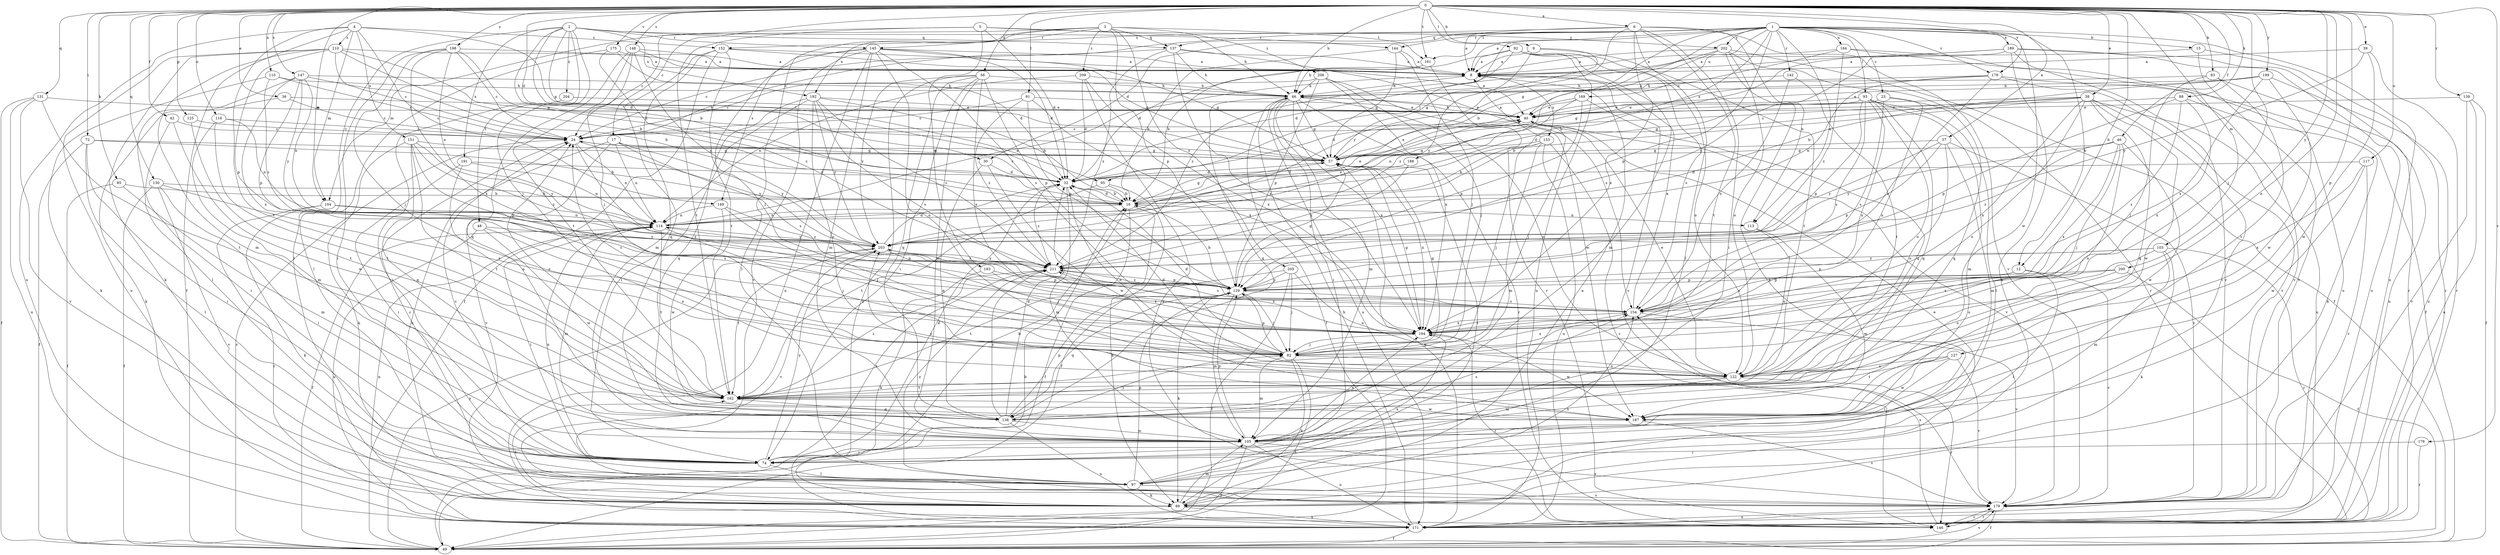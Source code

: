 strict digraph  {
0;
1;
2;
3;
4;
5;
6;
8;
9;
12;
15;
16;
17;
23;
24;
30;
32;
36;
37;
38;
39;
40;
42;
46;
48;
49;
56;
57;
66;
72;
74;
82;
83;
85;
88;
89;
91;
92;
93;
95;
97;
103;
104;
105;
110;
113;
114;
116;
117;
122;
125;
127;
129;
130;
131;
137;
138;
139;
142;
144;
145;
146;
147;
148;
149;
151;
152;
153;
154;
161;
162;
164;
169;
171;
175;
176;
178;
179;
187;
188;
189;
191;
192;
193;
194;
198;
199;
200;
202;
203;
204;
205;
206;
209;
210;
211;
0 -> 6  [label=a];
0 -> 9  [label=b];
0 -> 12  [label=b];
0 -> 17  [label=c];
0 -> 30  [label=d];
0 -> 36  [label=e];
0 -> 37  [label=e];
0 -> 38  [label=e];
0 -> 39  [label=e];
0 -> 42  [label=f];
0 -> 46  [label=f];
0 -> 56  [label=g];
0 -> 66  [label=h];
0 -> 72  [label=i];
0 -> 82  [label=j];
0 -> 83  [label=k];
0 -> 85  [label=k];
0 -> 88  [label=k];
0 -> 91  [label=l];
0 -> 92  [label=l];
0 -> 103  [label=m];
0 -> 104  [label=m];
0 -> 110  [label=n];
0 -> 116  [label=o];
0 -> 117  [label=o];
0 -> 122  [label=o];
0 -> 125  [label=p];
0 -> 127  [label=p];
0 -> 130  [label=q];
0 -> 131  [label=q];
0 -> 139  [label=r];
0 -> 147  [label=s];
0 -> 148  [label=s];
0 -> 161  [label=t];
0 -> 175  [label=v];
0 -> 176  [label=v];
0 -> 178  [label=v];
0 -> 198  [label=y];
0 -> 199  [label=y];
0 -> 200  [label=y];
1 -> 8  [label=a];
1 -> 12  [label=b];
1 -> 15  [label=b];
1 -> 16  [label=b];
1 -> 23  [label=c];
1 -> 24  [label=c];
1 -> 30  [label=d];
1 -> 57  [label=g];
1 -> 93  [label=l];
1 -> 95  [label=l];
1 -> 113  [label=n];
1 -> 129  [label=p];
1 -> 137  [label=q];
1 -> 142  [label=r];
1 -> 144  [label=r];
1 -> 161  [label=t];
1 -> 164  [label=u];
1 -> 169  [label=u];
1 -> 171  [label=u];
1 -> 178  [label=v];
1 -> 187  [label=w];
1 -> 188  [label=x];
1 -> 189  [label=x];
1 -> 202  [label=y];
2 -> 16  [label=b];
2 -> 32  [label=d];
2 -> 48  [label=f];
2 -> 82  [label=j];
2 -> 95  [label=l];
2 -> 97  [label=l];
2 -> 137  [label=q];
2 -> 144  [label=r];
2 -> 145  [label=r];
2 -> 191  [label=x];
2 -> 192  [label=x];
2 -> 204  [label=z];
3 -> 24  [label=c];
3 -> 129  [label=p];
3 -> 137  [label=q];
3 -> 145  [label=r];
3 -> 149  [label=s];
3 -> 161  [label=t];
3 -> 192  [label=x];
3 -> 205  [label=z];
3 -> 206  [label=z];
3 -> 209  [label=z];
4 -> 49  [label=f];
4 -> 57  [label=g];
4 -> 104  [label=m];
4 -> 149  [label=s];
4 -> 151  [label=s];
4 -> 152  [label=s];
4 -> 162  [label=t];
4 -> 171  [label=u];
4 -> 210  [label=z];
5 -> 32  [label=d];
5 -> 66  [label=h];
5 -> 104  [label=m];
5 -> 162  [label=t];
5 -> 193  [label=x];
5 -> 202  [label=y];
6 -> 8  [label=a];
6 -> 74  [label=i];
6 -> 97  [label=l];
6 -> 113  [label=n];
6 -> 152  [label=s];
6 -> 162  [label=t];
6 -> 179  [label=v];
6 -> 194  [label=x];
6 -> 203  [label=y];
8 -> 66  [label=h];
8 -> 153  [label=s];
8 -> 179  [label=v];
9 -> 8  [label=a];
9 -> 57  [label=g];
9 -> 162  [label=t];
9 -> 203  [label=y];
12 -> 97  [label=l];
12 -> 129  [label=p];
12 -> 154  [label=s];
12 -> 179  [label=v];
15 -> 8  [label=a];
15 -> 146  [label=r];
15 -> 179  [label=v];
16 -> 32  [label=d];
16 -> 40  [label=e];
16 -> 49  [label=f];
16 -> 57  [label=g];
16 -> 89  [label=k];
16 -> 113  [label=n];
16 -> 114  [label=n];
17 -> 57  [label=g];
17 -> 89  [label=k];
17 -> 114  [label=n];
17 -> 154  [label=s];
17 -> 179  [label=v];
17 -> 203  [label=y];
23 -> 40  [label=e];
23 -> 138  [label=q];
23 -> 154  [label=s];
23 -> 194  [label=x];
24 -> 57  [label=g];
24 -> 114  [label=n];
24 -> 194  [label=x];
24 -> 203  [label=y];
30 -> 32  [label=d];
30 -> 138  [label=q];
30 -> 187  [label=w];
32 -> 16  [label=b];
32 -> 24  [label=c];
32 -> 105  [label=m];
32 -> 122  [label=o];
32 -> 211  [label=z];
36 -> 24  [label=c];
36 -> 40  [label=e];
36 -> 89  [label=k];
37 -> 57  [label=g];
37 -> 105  [label=m];
37 -> 122  [label=o];
37 -> 129  [label=p];
37 -> 179  [label=v];
37 -> 203  [label=y];
38 -> 16  [label=b];
38 -> 24  [label=c];
38 -> 32  [label=d];
38 -> 40  [label=e];
38 -> 74  [label=i];
38 -> 122  [label=o];
38 -> 138  [label=q];
38 -> 171  [label=u];
38 -> 187  [label=w];
38 -> 194  [label=x];
39 -> 8  [label=a];
39 -> 146  [label=r];
39 -> 187  [label=w];
39 -> 203  [label=y];
40 -> 24  [label=c];
40 -> 66  [label=h];
40 -> 82  [label=j];
40 -> 179  [label=v];
42 -> 24  [label=c];
42 -> 74  [label=i];
42 -> 187  [label=w];
46 -> 57  [label=g];
46 -> 82  [label=j];
46 -> 122  [label=o];
46 -> 187  [label=w];
46 -> 194  [label=x];
46 -> 203  [label=y];
46 -> 211  [label=z];
48 -> 122  [label=o];
48 -> 171  [label=u];
48 -> 187  [label=w];
48 -> 203  [label=y];
49 -> 16  [label=b];
49 -> 24  [label=c];
49 -> 179  [label=v];
49 -> 203  [label=y];
56 -> 66  [label=h];
56 -> 74  [label=i];
56 -> 105  [label=m];
56 -> 129  [label=p];
56 -> 138  [label=q];
56 -> 171  [label=u];
56 -> 194  [label=x];
56 -> 203  [label=y];
57 -> 32  [label=d];
57 -> 40  [label=e];
57 -> 97  [label=l];
57 -> 194  [label=x];
66 -> 40  [label=e];
66 -> 49  [label=f];
66 -> 57  [label=g];
66 -> 74  [label=i];
66 -> 105  [label=m];
66 -> 122  [label=o];
66 -> 138  [label=q];
66 -> 146  [label=r];
66 -> 171  [label=u];
66 -> 194  [label=x];
72 -> 16  [label=b];
72 -> 49  [label=f];
72 -> 57  [label=g];
72 -> 74  [label=i];
72 -> 97  [label=l];
74 -> 16  [label=b];
74 -> 24  [label=c];
74 -> 32  [label=d];
74 -> 97  [label=l];
74 -> 114  [label=n];
74 -> 203  [label=y];
74 -> 211  [label=z];
82 -> 24  [label=c];
82 -> 32  [label=d];
82 -> 49  [label=f];
82 -> 57  [label=g];
82 -> 89  [label=k];
82 -> 105  [label=m];
82 -> 122  [label=o];
82 -> 129  [label=p];
82 -> 154  [label=s];
83 -> 66  [label=h];
83 -> 82  [label=j];
83 -> 162  [label=t];
83 -> 171  [label=u];
85 -> 16  [label=b];
85 -> 49  [label=f];
85 -> 105  [label=m];
88 -> 40  [label=e];
88 -> 89  [label=k];
88 -> 129  [label=p];
88 -> 154  [label=s];
88 -> 194  [label=x];
89 -> 8  [label=a];
89 -> 40  [label=e];
89 -> 105  [label=m];
89 -> 154  [label=s];
89 -> 162  [label=t];
89 -> 171  [label=u];
91 -> 24  [label=c];
91 -> 40  [label=e];
91 -> 129  [label=p];
91 -> 194  [label=x];
91 -> 211  [label=z];
92 -> 8  [label=a];
92 -> 32  [label=d];
92 -> 105  [label=m];
92 -> 122  [label=o];
92 -> 154  [label=s];
92 -> 171  [label=u];
92 -> 211  [label=z];
93 -> 40  [label=e];
93 -> 57  [label=g];
93 -> 97  [label=l];
93 -> 105  [label=m];
93 -> 122  [label=o];
93 -> 129  [label=p];
93 -> 138  [label=q];
93 -> 154  [label=s];
93 -> 194  [label=x];
95 -> 16  [label=b];
95 -> 49  [label=f];
95 -> 162  [label=t];
97 -> 24  [label=c];
97 -> 89  [label=k];
97 -> 129  [label=p];
97 -> 179  [label=v];
97 -> 194  [label=x];
97 -> 211  [label=z];
103 -> 89  [label=k];
103 -> 105  [label=m];
103 -> 122  [label=o];
103 -> 129  [label=p];
103 -> 146  [label=r];
103 -> 211  [label=z];
104 -> 89  [label=k];
104 -> 114  [label=n];
104 -> 146  [label=r];
104 -> 154  [label=s];
105 -> 49  [label=f];
105 -> 74  [label=i];
105 -> 129  [label=p];
105 -> 154  [label=s];
105 -> 171  [label=u];
105 -> 179  [label=v];
105 -> 194  [label=x];
110 -> 24  [label=c];
110 -> 66  [label=h];
110 -> 89  [label=k];
110 -> 211  [label=z];
113 -> 105  [label=m];
113 -> 122  [label=o];
114 -> 8  [label=a];
114 -> 40  [label=e];
114 -> 49  [label=f];
114 -> 74  [label=i];
114 -> 82  [label=j];
114 -> 105  [label=m];
114 -> 162  [label=t];
114 -> 203  [label=y];
116 -> 24  [label=c];
116 -> 105  [label=m];
116 -> 114  [label=n];
116 -> 162  [label=t];
117 -> 32  [label=d];
117 -> 179  [label=v];
117 -> 187  [label=w];
117 -> 194  [label=x];
122 -> 32  [label=d];
122 -> 40  [label=e];
122 -> 105  [label=m];
122 -> 146  [label=r];
122 -> 162  [label=t];
125 -> 24  [label=c];
125 -> 162  [label=t];
127 -> 74  [label=i];
127 -> 122  [label=o];
127 -> 162  [label=t];
127 -> 179  [label=v];
127 -> 187  [label=w];
129 -> 16  [label=b];
129 -> 57  [label=g];
129 -> 82  [label=j];
129 -> 89  [label=k];
129 -> 105  [label=m];
129 -> 114  [label=n];
129 -> 138  [label=q];
129 -> 154  [label=s];
129 -> 211  [label=z];
130 -> 16  [label=b];
130 -> 49  [label=f];
130 -> 74  [label=i];
130 -> 179  [label=v];
130 -> 194  [label=x];
131 -> 40  [label=e];
131 -> 49  [label=f];
131 -> 162  [label=t];
131 -> 171  [label=u];
131 -> 179  [label=v];
137 -> 8  [label=a];
137 -> 24  [label=c];
137 -> 66  [label=h];
137 -> 154  [label=s];
137 -> 194  [label=x];
137 -> 211  [label=z];
138 -> 32  [label=d];
138 -> 82  [label=j];
138 -> 105  [label=m];
138 -> 129  [label=p];
138 -> 171  [label=u];
138 -> 211  [label=z];
139 -> 40  [label=e];
139 -> 49  [label=f];
139 -> 171  [label=u];
139 -> 179  [label=v];
142 -> 66  [label=h];
142 -> 154  [label=s];
142 -> 162  [label=t];
144 -> 8  [label=a];
144 -> 16  [label=b];
144 -> 57  [label=g];
144 -> 82  [label=j];
145 -> 8  [label=a];
145 -> 32  [label=d];
145 -> 57  [label=g];
145 -> 97  [label=l];
145 -> 105  [label=m];
145 -> 122  [label=o];
145 -> 154  [label=s];
145 -> 162  [label=t];
145 -> 171  [label=u];
145 -> 179  [label=v];
146 -> 154  [label=s];
146 -> 179  [label=v];
147 -> 16  [label=b];
147 -> 66  [label=h];
147 -> 97  [label=l];
147 -> 114  [label=n];
147 -> 129  [label=p];
147 -> 194  [label=x];
147 -> 203  [label=y];
148 -> 8  [label=a];
148 -> 40  [label=e];
148 -> 82  [label=j];
148 -> 138  [label=q];
148 -> 162  [label=t];
148 -> 203  [label=y];
149 -> 82  [label=j];
149 -> 114  [label=n];
149 -> 187  [label=w];
149 -> 211  [label=z];
151 -> 57  [label=g];
151 -> 89  [label=k];
151 -> 129  [label=p];
151 -> 138  [label=q];
151 -> 162  [label=t];
151 -> 203  [label=y];
151 -> 211  [label=z];
152 -> 8  [label=a];
152 -> 49  [label=f];
152 -> 57  [label=g];
152 -> 82  [label=j];
152 -> 105  [label=m];
152 -> 138  [label=q];
153 -> 8  [label=a];
153 -> 16  [label=b];
153 -> 57  [label=g];
153 -> 82  [label=j];
153 -> 105  [label=m];
153 -> 146  [label=r];
153 -> 171  [label=u];
154 -> 8  [label=a];
154 -> 179  [label=v];
154 -> 194  [label=x];
161 -> 16  [label=b];
161 -> 66  [label=h];
161 -> 146  [label=r];
162 -> 24  [label=c];
162 -> 138  [label=q];
162 -> 187  [label=w];
162 -> 211  [label=z];
164 -> 8  [label=a];
164 -> 40  [label=e];
164 -> 171  [label=u];
164 -> 179  [label=v];
164 -> 211  [label=z];
169 -> 32  [label=d];
169 -> 40  [label=e];
169 -> 114  [label=n];
169 -> 129  [label=p];
169 -> 138  [label=q];
171 -> 49  [label=f];
171 -> 57  [label=g];
171 -> 66  [label=h];
171 -> 114  [label=n];
175 -> 8  [label=a];
175 -> 32  [label=d];
175 -> 97  [label=l];
175 -> 211  [label=z];
176 -> 74  [label=i];
176 -> 146  [label=r];
178 -> 49  [label=f];
178 -> 57  [label=g];
178 -> 66  [label=h];
178 -> 114  [label=n];
178 -> 154  [label=s];
178 -> 179  [label=v];
179 -> 49  [label=f];
179 -> 146  [label=r];
179 -> 171  [label=u];
187 -> 179  [label=v];
187 -> 203  [label=y];
188 -> 32  [label=d];
188 -> 211  [label=z];
189 -> 8  [label=a];
189 -> 16  [label=b];
189 -> 89  [label=k];
189 -> 146  [label=r];
189 -> 171  [label=u];
189 -> 179  [label=v];
189 -> 203  [label=y];
191 -> 32  [label=d];
191 -> 74  [label=i];
191 -> 114  [label=n];
191 -> 122  [label=o];
192 -> 16  [label=b];
192 -> 40  [label=e];
192 -> 74  [label=i];
192 -> 122  [label=o];
192 -> 138  [label=q];
192 -> 154  [label=s];
192 -> 203  [label=y];
192 -> 211  [label=z];
193 -> 89  [label=k];
193 -> 129  [label=p];
193 -> 194  [label=x];
194 -> 57  [label=g];
194 -> 82  [label=j];
194 -> 146  [label=r];
194 -> 187  [label=w];
194 -> 211  [label=z];
198 -> 8  [label=a];
198 -> 24  [label=c];
198 -> 32  [label=d];
198 -> 74  [label=i];
198 -> 82  [label=j];
198 -> 114  [label=n];
198 -> 194  [label=x];
199 -> 16  [label=b];
199 -> 40  [label=e];
199 -> 66  [label=h];
199 -> 154  [label=s];
199 -> 171  [label=u];
199 -> 187  [label=w];
200 -> 49  [label=f];
200 -> 122  [label=o];
200 -> 129  [label=p];
200 -> 154  [label=s];
202 -> 8  [label=a];
202 -> 32  [label=d];
202 -> 49  [label=f];
202 -> 89  [label=k];
202 -> 122  [label=o];
202 -> 146  [label=r];
202 -> 211  [label=z];
203 -> 32  [label=d];
203 -> 82  [label=j];
203 -> 162  [label=t];
203 -> 179  [label=v];
203 -> 211  [label=z];
204 -> 40  [label=e];
204 -> 74  [label=i];
205 -> 49  [label=f];
205 -> 82  [label=j];
205 -> 122  [label=o];
205 -> 129  [label=p];
205 -> 162  [label=t];
206 -> 24  [label=c];
206 -> 66  [label=h];
206 -> 82  [label=j];
206 -> 129  [label=p];
206 -> 187  [label=w];
206 -> 194  [label=x];
209 -> 32  [label=d];
209 -> 66  [label=h];
209 -> 114  [label=n];
209 -> 146  [label=r];
209 -> 194  [label=x];
210 -> 8  [label=a];
210 -> 16  [label=b];
210 -> 24  [label=c];
210 -> 57  [label=g];
210 -> 89  [label=k];
210 -> 105  [label=m];
210 -> 129  [label=p];
210 -> 171  [label=u];
211 -> 129  [label=p];
211 -> 154  [label=s];
211 -> 203  [label=y];
}
